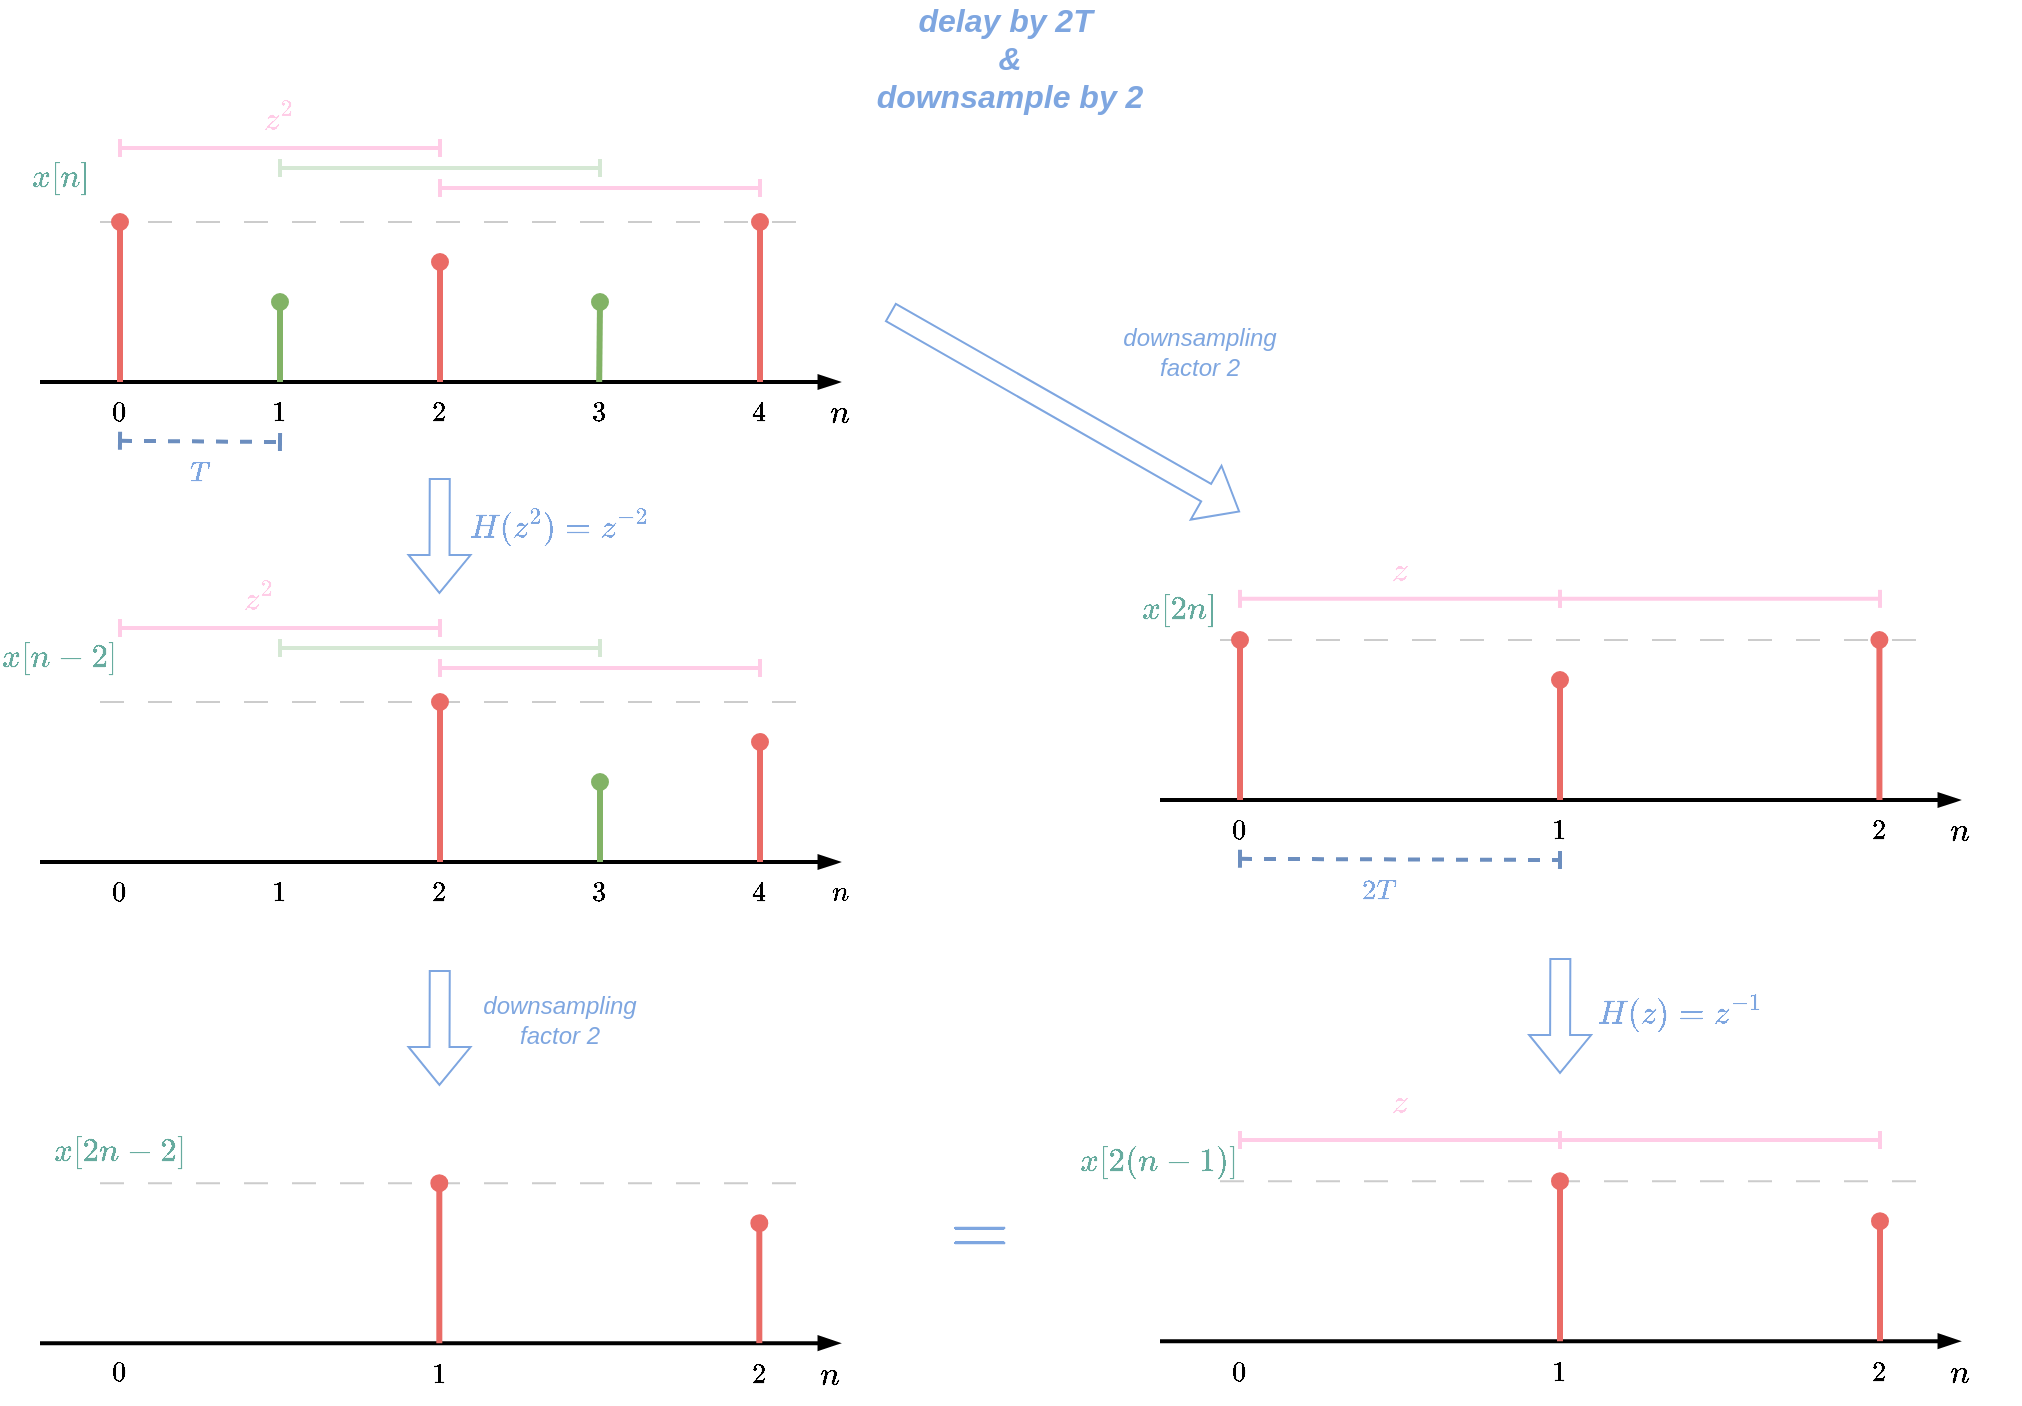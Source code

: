 <mxfile version="24.7.8">
  <diagram name="Page-1" id="SSF-qRTuFEGHfWK87924">
    <mxGraphModel dx="2243" dy="826" grid="1" gridSize="10" guides="1" tooltips="1" connect="1" arrows="1" fold="1" page="1" pageScale="1" pageWidth="850" pageHeight="1100" math="1" shadow="0">
      <root>
        <mxCell id="0" />
        <mxCell id="1" parent="0" />
        <mxCell id="XbLqfCah3fl3YUQZX58t-34" value="&lt;font color=&quot;#67ab9f&quot; style=&quot;font-size: 14px;&quot;&gt;$$x[n]$$&lt;/font&gt;" style="text;html=1;align=center;verticalAlign=middle;whiteSpace=wrap;rounded=0;" parent="1" vertex="1">
          <mxGeometry x="-20" y="203" width="60" height="30" as="geometry" />
        </mxCell>
        <mxCell id="XbLqfCah3fl3YUQZX58t-45" value="&lt;font color=&quot;#67ab9f&quot; style=&quot;font-size: 14px;&quot;&gt;$$x[2n]$$&lt;/font&gt;" style="text;html=1;align=center;verticalAlign=middle;whiteSpace=wrap;rounded=0;" parent="1" vertex="1">
          <mxGeometry x="540" y="419" width="60" height="30" as="geometry" />
        </mxCell>
        <mxCell id="XbLqfCah3fl3YUQZX58t-52" value="" style="endArrow=blockThin;html=1;rounded=0;strokeWidth=2;endFill=1;" parent="1" edge="1">
          <mxGeometry width="50" height="50" relative="1" as="geometry">
            <mxPoint y="320" as="sourcePoint" />
            <mxPoint x="400" y="320" as="targetPoint" />
          </mxGeometry>
        </mxCell>
        <mxCell id="XbLqfCah3fl3YUQZX58t-53" value="" style="endArrow=none;html=1;rounded=0;strokeWidth=1;fillColor=#d5e8d4;strokeColor=#CCCCCC;dashed=1;dashPattern=12 12;" parent="1" edge="1">
          <mxGeometry width="50" height="50" relative="1" as="geometry">
            <mxPoint x="30" y="240" as="sourcePoint" />
            <mxPoint x="380" y="240" as="targetPoint" />
          </mxGeometry>
        </mxCell>
        <mxCell id="XbLqfCah3fl3YUQZX58t-54" value="" style="endArrow=oval;html=1;rounded=0;strokeColor=#EA6B66;strokeWidth=3;fillColor=#f8cecc;endFill=1;" parent="1" edge="1">
          <mxGeometry width="50" height="50" relative="1" as="geometry">
            <mxPoint x="40" y="320" as="sourcePoint" />
            <mxPoint x="40" y="240" as="targetPoint" />
          </mxGeometry>
        </mxCell>
        <mxCell id="XbLqfCah3fl3YUQZX58t-55" value="" style="endArrow=oval;html=1;rounded=0;strokeColor=#82b366;strokeWidth=3;fillColor=#d5e8d4;endFill=1;" parent="1" edge="1">
          <mxGeometry width="50" height="50" relative="1" as="geometry">
            <mxPoint x="120" y="320" as="sourcePoint" />
            <mxPoint x="120" y="280" as="targetPoint" />
          </mxGeometry>
        </mxCell>
        <mxCell id="XbLqfCah3fl3YUQZX58t-56" value="$$0$$" style="text;html=1;align=center;verticalAlign=middle;whiteSpace=wrap;rounded=0;" parent="1" vertex="1">
          <mxGeometry x="10" y="320" width="60" height="30" as="geometry" />
        </mxCell>
        <mxCell id="XbLqfCah3fl3YUQZX58t-57" value="$$1$$" style="text;html=1;align=center;verticalAlign=middle;whiteSpace=wrap;rounded=0;" parent="1" vertex="1">
          <mxGeometry x="90" y="320" width="60" height="30" as="geometry" />
        </mxCell>
        <mxCell id="XbLqfCah3fl3YUQZX58t-58" value="" style="endArrow=oval;html=1;rounded=0;strokeColor=#EA6B66;strokeWidth=3;fillColor=#f8cecc;endFill=1;" parent="1" edge="1">
          <mxGeometry width="50" height="50" relative="1" as="geometry">
            <mxPoint x="200" y="320" as="sourcePoint" />
            <mxPoint x="200" y="260" as="targetPoint" />
          </mxGeometry>
        </mxCell>
        <mxCell id="XbLqfCah3fl3YUQZX58t-59" value="$$2$$" style="text;html=1;align=center;verticalAlign=middle;whiteSpace=wrap;rounded=0;" parent="1" vertex="1">
          <mxGeometry x="170" y="320" width="60" height="30" as="geometry" />
        </mxCell>
        <mxCell id="XbLqfCah3fl3YUQZX58t-60" value="&lt;font style=&quot;font-size: 14px;&quot;&gt;$$n$$&lt;/font&gt;" style="text;html=1;align=center;verticalAlign=middle;whiteSpace=wrap;rounded=0;" parent="1" vertex="1">
          <mxGeometry x="370" y="320" width="60" height="30" as="geometry" />
        </mxCell>
        <mxCell id="XbLqfCah3fl3YUQZX58t-61" value="" style="endArrow=oval;html=1;rounded=0;strokeColor=#82b366;strokeWidth=3;fillColor=#d5e8d4;endFill=1;" parent="1" edge="1">
          <mxGeometry width="50" height="50" relative="1" as="geometry">
            <mxPoint x="279.6" y="320" as="sourcePoint" />
            <mxPoint x="280" y="280" as="targetPoint" />
          </mxGeometry>
        </mxCell>
        <mxCell id="XbLqfCah3fl3YUQZX58t-62" value="$$3$$" style="text;html=1;align=center;verticalAlign=middle;whiteSpace=wrap;rounded=0;" parent="1" vertex="1">
          <mxGeometry x="250" y="320" width="60" height="30" as="geometry" />
        </mxCell>
        <mxCell id="XbLqfCah3fl3YUQZX58t-63" value="" style="endArrow=blockThin;html=1;rounded=0;strokeWidth=2;endFill=1;" parent="1" edge="1">
          <mxGeometry width="50" height="50" relative="1" as="geometry">
            <mxPoint x="560" y="529" as="sourcePoint" />
            <mxPoint x="960" y="529" as="targetPoint" />
          </mxGeometry>
        </mxCell>
        <mxCell id="XbLqfCah3fl3YUQZX58t-64" value="" style="endArrow=none;html=1;rounded=0;strokeWidth=1;fillColor=#d5e8d4;strokeColor=#CCCCCC;dashed=1;dashPattern=12 12;" parent="1" edge="1">
          <mxGeometry width="50" height="50" relative="1" as="geometry">
            <mxPoint x="590" y="449" as="sourcePoint" />
            <mxPoint x="940" y="449" as="targetPoint" />
          </mxGeometry>
        </mxCell>
        <mxCell id="XbLqfCah3fl3YUQZX58t-65" value="" style="endArrow=oval;html=1;rounded=0;strokeColor=#EA6B66;strokeWidth=3;fillColor=#f8cecc;endFill=1;" parent="1" edge="1">
          <mxGeometry width="50" height="50" relative="1" as="geometry">
            <mxPoint x="600" y="529" as="sourcePoint" />
            <mxPoint x="600" y="449" as="targetPoint" />
          </mxGeometry>
        </mxCell>
        <mxCell id="XbLqfCah3fl3YUQZX58t-67" value="$$0$$" style="text;html=1;align=center;verticalAlign=middle;whiteSpace=wrap;rounded=0;" parent="1" vertex="1">
          <mxGeometry x="570" y="529" width="60" height="30" as="geometry" />
        </mxCell>
        <mxCell id="XbLqfCah3fl3YUQZX58t-69" value="" style="endArrow=oval;html=1;rounded=0;strokeColor=#EA6B66;strokeWidth=3;fillColor=#f8cecc;endFill=1;" parent="1" edge="1">
          <mxGeometry width="50" height="50" relative="1" as="geometry">
            <mxPoint x="760" y="529" as="sourcePoint" />
            <mxPoint x="760" y="469" as="targetPoint" />
          </mxGeometry>
        </mxCell>
        <mxCell id="XbLqfCah3fl3YUQZX58t-70" value="$$1$$" style="text;html=1;align=center;verticalAlign=middle;whiteSpace=wrap;rounded=0;" parent="1" vertex="1">
          <mxGeometry x="730" y="529" width="60" height="30" as="geometry" />
        </mxCell>
        <mxCell id="XbLqfCah3fl3YUQZX58t-71" value="&lt;font style=&quot;font-size: 14px;&quot;&gt;$$n$$&lt;/font&gt;" style="text;html=1;align=center;verticalAlign=middle;whiteSpace=wrap;rounded=0;" parent="1" vertex="1">
          <mxGeometry x="930" y="529" width="60" height="30" as="geometry" />
        </mxCell>
        <mxCell id="XbLqfCah3fl3YUQZX58t-79" value="&lt;font color=&quot;#7ea6e0&quot; size=&quot;1&quot; style=&quot;&quot;&gt;&lt;i style=&quot;font-size: 12px;&quot;&gt;downsampling factor 2&lt;/i&gt;&lt;/font&gt;" style="text;html=1;align=center;verticalAlign=middle;whiteSpace=wrap;rounded=0;" parent="1" vertex="1">
          <mxGeometry x="550" y="290" width="60" height="30" as="geometry" />
        </mxCell>
        <mxCell id="OnHr4BB3oqXMqhmjCCAJ-2" value="" style="endArrow=oval;html=1;rounded=0;strokeColor=#EA6B66;strokeWidth=3;fillColor=#f8cecc;endFill=1;" edge="1" parent="1">
          <mxGeometry width="50" height="50" relative="1" as="geometry">
            <mxPoint x="360" y="320" as="sourcePoint" />
            <mxPoint x="360" y="240" as="targetPoint" />
          </mxGeometry>
        </mxCell>
        <mxCell id="OnHr4BB3oqXMqhmjCCAJ-3" value="$$4$$" style="text;html=1;align=center;verticalAlign=middle;whiteSpace=wrap;rounded=0;" vertex="1" parent="1">
          <mxGeometry x="330" y="320" width="60" height="30" as="geometry" />
        </mxCell>
        <mxCell id="OnHr4BB3oqXMqhmjCCAJ-4" value="" style="endArrow=oval;html=1;rounded=0;strokeColor=#EA6B66;strokeWidth=3;fillColor=#f8cecc;endFill=1;" edge="1" parent="1">
          <mxGeometry width="50" height="50" relative="1" as="geometry">
            <mxPoint x="919.71" y="529" as="sourcePoint" />
            <mxPoint x="919.71" y="449" as="targetPoint" />
          </mxGeometry>
        </mxCell>
        <mxCell id="OnHr4BB3oqXMqhmjCCAJ-5" value="$$2$$" style="text;html=1;align=center;verticalAlign=middle;whiteSpace=wrap;rounded=0;" vertex="1" parent="1">
          <mxGeometry x="890" y="529" width="60" height="30" as="geometry" />
        </mxCell>
        <mxCell id="OnHr4BB3oqXMqhmjCCAJ-6" value="" style="endArrow=baseDash;html=1;rounded=0;startArrow=baseDash;startFill=0;endFill=0;fillColor=#ffe6cc;strokeColor=#FFCCE6;strokeWidth=2;" edge="1" parent="1">
          <mxGeometry width="50" height="50" relative="1" as="geometry">
            <mxPoint x="40" y="203" as="sourcePoint" />
            <mxPoint x="200" y="203" as="targetPoint" />
          </mxGeometry>
        </mxCell>
        <mxCell id="OnHr4BB3oqXMqhmjCCAJ-7" value="&lt;font color=&quot;#ffcce6&quot; style=&quot;font-size: 14px;&quot;&gt;&lt;b&gt;$$z^2$$&lt;/b&gt;&lt;/font&gt;" style="text;html=1;align=center;verticalAlign=middle;whiteSpace=wrap;rounded=0;" vertex="1" parent="1">
          <mxGeometry x="90" y="173" width="60" height="30" as="geometry" />
        </mxCell>
        <mxCell id="OnHr4BB3oqXMqhmjCCAJ-8" value="" style="endArrow=baseDash;html=1;rounded=0;startArrow=baseDash;startFill=0;endFill=0;fillColor=#ffe6cc;strokeColor=#FFCCE6;strokeWidth=2;" edge="1" parent="1">
          <mxGeometry width="50" height="50" relative="1" as="geometry">
            <mxPoint x="600" y="428.43" as="sourcePoint" />
            <mxPoint x="760" y="428.43" as="targetPoint" />
          </mxGeometry>
        </mxCell>
        <mxCell id="OnHr4BB3oqXMqhmjCCAJ-9" value="&lt;font color=&quot;#ffcce6&quot; style=&quot;font-size: 14px;&quot;&gt;&lt;b&gt;$$z$$&lt;/b&gt;&lt;/font&gt;" style="text;html=1;align=center;verticalAlign=middle;whiteSpace=wrap;rounded=0;" vertex="1" parent="1">
          <mxGeometry x="650" y="399" width="60" height="30" as="geometry" />
        </mxCell>
        <mxCell id="OnHr4BB3oqXMqhmjCCAJ-10" value="" style="endArrow=baseDash;html=1;rounded=0;startArrow=baseDash;startFill=0;endFill=0;fillColor=#d5e8d4;strokeColor=#D5E8D4;strokeWidth=2;" edge="1" parent="1">
          <mxGeometry width="50" height="50" relative="1" as="geometry">
            <mxPoint x="120" y="213" as="sourcePoint" />
            <mxPoint x="280" y="213" as="targetPoint" />
          </mxGeometry>
        </mxCell>
        <mxCell id="OnHr4BB3oqXMqhmjCCAJ-11" value="" style="endArrow=baseDash;html=1;rounded=0;startArrow=baseDash;startFill=0;endFill=0;fillColor=#ffe6cc;strokeColor=#FFCCE6;strokeWidth=2;" edge="1" parent="1">
          <mxGeometry width="50" height="50" relative="1" as="geometry">
            <mxPoint x="760" y="428.43" as="sourcePoint" />
            <mxPoint x="920" y="428.43" as="targetPoint" />
          </mxGeometry>
        </mxCell>
        <mxCell id="OnHr4BB3oqXMqhmjCCAJ-12" value="" style="endArrow=baseDash;html=1;rounded=0;startArrow=baseDash;startFill=0;endFill=0;fillColor=#ffe6cc;strokeColor=#FFCCE6;strokeWidth=2;" edge="1" parent="1">
          <mxGeometry width="50" height="50" relative="1" as="geometry">
            <mxPoint x="200" y="223" as="sourcePoint" />
            <mxPoint x="360" y="223" as="targetPoint" />
          </mxGeometry>
        </mxCell>
        <mxCell id="OnHr4BB3oqXMqhmjCCAJ-13" value="" style="shape=flexArrow;endArrow=classic;html=1;rounded=0;strokeColor=#7EA6E0;" edge="1" parent="1">
          <mxGeometry width="50" height="50" relative="1" as="geometry">
            <mxPoint x="425" y="285" as="sourcePoint" />
            <mxPoint x="600" y="385" as="targetPoint" />
          </mxGeometry>
        </mxCell>
        <mxCell id="OnHr4BB3oqXMqhmjCCAJ-14" value="&lt;font color=&quot;#67ab9f&quot; style=&quot;font-size: 14px;&quot;&gt;$$x[n-2]$$&lt;/font&gt;" style="text;html=1;align=center;verticalAlign=middle;whiteSpace=wrap;rounded=0;" vertex="1" parent="1">
          <mxGeometry x="-20" y="443" width="60" height="30" as="geometry" />
        </mxCell>
        <mxCell id="OnHr4BB3oqXMqhmjCCAJ-15" value="" style="endArrow=blockThin;html=1;rounded=0;strokeWidth=2;endFill=1;" edge="1" parent="1">
          <mxGeometry width="50" height="50" relative="1" as="geometry">
            <mxPoint y="560" as="sourcePoint" />
            <mxPoint x="400" y="560" as="targetPoint" />
          </mxGeometry>
        </mxCell>
        <mxCell id="OnHr4BB3oqXMqhmjCCAJ-16" value="" style="endArrow=none;html=1;rounded=0;strokeWidth=1;fillColor=#d5e8d4;strokeColor=#CCCCCC;dashed=1;dashPattern=12 12;" edge="1" parent="1">
          <mxGeometry width="50" height="50" relative="1" as="geometry">
            <mxPoint x="30" y="480" as="sourcePoint" />
            <mxPoint x="380" y="480" as="targetPoint" />
          </mxGeometry>
        </mxCell>
        <mxCell id="OnHr4BB3oqXMqhmjCCAJ-17" value="" style="endArrow=oval;html=1;rounded=0;strokeColor=#EA6B66;strokeWidth=3;fillColor=#f8cecc;endFill=1;" edge="1" parent="1">
          <mxGeometry width="50" height="50" relative="1" as="geometry">
            <mxPoint x="200" y="560" as="sourcePoint" />
            <mxPoint x="200" y="480" as="targetPoint" />
          </mxGeometry>
        </mxCell>
        <mxCell id="OnHr4BB3oqXMqhmjCCAJ-18" value="" style="endArrow=oval;html=1;rounded=0;strokeColor=#82b366;strokeWidth=3;fillColor=#d5e8d4;endFill=1;" edge="1" parent="1">
          <mxGeometry width="50" height="50" relative="1" as="geometry">
            <mxPoint x="280" y="560" as="sourcePoint" />
            <mxPoint x="280" y="520" as="targetPoint" />
          </mxGeometry>
        </mxCell>
        <mxCell id="OnHr4BB3oqXMqhmjCCAJ-19" value="$$0$$" style="text;html=1;align=center;verticalAlign=middle;whiteSpace=wrap;rounded=0;" vertex="1" parent="1">
          <mxGeometry x="10" y="560" width="60" height="30" as="geometry" />
        </mxCell>
        <mxCell id="OnHr4BB3oqXMqhmjCCAJ-20" value="$$1$$" style="text;html=1;align=center;verticalAlign=middle;whiteSpace=wrap;rounded=0;" vertex="1" parent="1">
          <mxGeometry x="90" y="560" width="60" height="30" as="geometry" />
        </mxCell>
        <mxCell id="OnHr4BB3oqXMqhmjCCAJ-21" value="" style="endArrow=oval;html=1;rounded=0;strokeColor=#EA6B66;strokeWidth=3;fillColor=#f8cecc;endFill=1;" edge="1" parent="1">
          <mxGeometry width="50" height="50" relative="1" as="geometry">
            <mxPoint x="360" y="560" as="sourcePoint" />
            <mxPoint x="360" y="500" as="targetPoint" />
          </mxGeometry>
        </mxCell>
        <mxCell id="OnHr4BB3oqXMqhmjCCAJ-22" value="$$2$$" style="text;html=1;align=center;verticalAlign=middle;whiteSpace=wrap;rounded=0;" vertex="1" parent="1">
          <mxGeometry x="170" y="560" width="60" height="30" as="geometry" />
        </mxCell>
        <mxCell id="OnHr4BB3oqXMqhmjCCAJ-24" value="$$3$$" style="text;html=1;align=center;verticalAlign=middle;whiteSpace=wrap;rounded=0;" vertex="1" parent="1">
          <mxGeometry x="250" y="560" width="60" height="30" as="geometry" />
        </mxCell>
        <mxCell id="OnHr4BB3oqXMqhmjCCAJ-26" value="$$4$$" style="text;html=1;align=center;verticalAlign=middle;whiteSpace=wrap;rounded=0;" vertex="1" parent="1">
          <mxGeometry x="330" y="560" width="60" height="30" as="geometry" />
        </mxCell>
        <mxCell id="OnHr4BB3oqXMqhmjCCAJ-27" value="" style="endArrow=baseDash;html=1;rounded=0;startArrow=baseDash;startFill=0;endFill=0;fillColor=#ffe6cc;strokeColor=#FFCCE6;strokeWidth=2;" edge="1" parent="1">
          <mxGeometry width="50" height="50" relative="1" as="geometry">
            <mxPoint x="40" y="443" as="sourcePoint" />
            <mxPoint x="200" y="443" as="targetPoint" />
          </mxGeometry>
        </mxCell>
        <mxCell id="OnHr4BB3oqXMqhmjCCAJ-28" value="&lt;font color=&quot;#ffcce6&quot; style=&quot;font-size: 14px;&quot;&gt;&lt;b&gt;$$z^2$$&lt;/b&gt;&lt;/font&gt;" style="text;html=1;align=center;verticalAlign=middle;whiteSpace=wrap;rounded=0;" vertex="1" parent="1">
          <mxGeometry x="80" y="413" width="60" height="30" as="geometry" />
        </mxCell>
        <mxCell id="OnHr4BB3oqXMqhmjCCAJ-29" value="" style="endArrow=baseDash;html=1;rounded=0;startArrow=baseDash;startFill=0;endFill=0;fillColor=#d5e8d4;strokeColor=#D5E8D4;strokeWidth=2;" edge="1" parent="1">
          <mxGeometry width="50" height="50" relative="1" as="geometry">
            <mxPoint x="120" y="453" as="sourcePoint" />
            <mxPoint x="280" y="453" as="targetPoint" />
          </mxGeometry>
        </mxCell>
        <mxCell id="OnHr4BB3oqXMqhmjCCAJ-30" value="" style="endArrow=baseDash;html=1;rounded=0;startArrow=baseDash;startFill=0;endFill=0;fillColor=#ffe6cc;strokeColor=#FFCCE6;strokeWidth=2;" edge="1" parent="1">
          <mxGeometry width="50" height="50" relative="1" as="geometry">
            <mxPoint x="200" y="463" as="sourcePoint" />
            <mxPoint x="360" y="463" as="targetPoint" />
          </mxGeometry>
        </mxCell>
        <mxCell id="OnHr4BB3oqXMqhmjCCAJ-31" value="" style="shape=flexArrow;endArrow=classic;html=1;rounded=0;strokeColor=#7EA6E0;" edge="1" parent="1">
          <mxGeometry width="50" height="50" relative="1" as="geometry">
            <mxPoint x="199.88" y="368" as="sourcePoint" />
            <mxPoint x="199.71" y="426" as="targetPoint" />
          </mxGeometry>
        </mxCell>
        <mxCell id="OnHr4BB3oqXMqhmjCCAJ-32" value="&lt;font color=&quot;#7ea6e0&quot; style=&quot;font-size: 14px;&quot;&gt;&lt;b style=&quot;&quot;&gt;$$H(z^2)=z^{-2}$$&lt;/b&gt;&lt;/font&gt;" style="text;html=1;align=center;verticalAlign=middle;whiteSpace=wrap;rounded=0;" vertex="1" parent="1">
          <mxGeometry x="230" y="377" width="60" height="30" as="geometry" />
        </mxCell>
        <mxCell id="OnHr4BB3oqXMqhmjCCAJ-33" value="" style="shape=flexArrow;endArrow=classic;html=1;rounded=0;strokeColor=#7EA6E0;" edge="1" parent="1">
          <mxGeometry width="50" height="50" relative="1" as="geometry">
            <mxPoint x="760.17" y="608" as="sourcePoint" />
            <mxPoint x="760" y="666" as="targetPoint" />
          </mxGeometry>
        </mxCell>
        <mxCell id="OnHr4BB3oqXMqhmjCCAJ-34" value="&lt;font color=&quot;#7ea6e0&quot; style=&quot;font-size: 14px;&quot;&gt;&lt;b style=&quot;&quot;&gt;$$H(z)=z^{-1}$$&lt;/b&gt;&lt;/font&gt;" style="text;html=1;align=center;verticalAlign=middle;whiteSpace=wrap;rounded=0;" vertex="1" parent="1">
          <mxGeometry x="790" y="620" width="60" height="30" as="geometry" />
        </mxCell>
        <mxCell id="OnHr4BB3oqXMqhmjCCAJ-38" value="" style="endArrow=blockThin;html=1;rounded=0;strokeWidth=2;endFill=1;" edge="1" parent="1">
          <mxGeometry width="50" height="50" relative="1" as="geometry">
            <mxPoint x="560" y="799.57" as="sourcePoint" />
            <mxPoint x="960" y="799.57" as="targetPoint" />
          </mxGeometry>
        </mxCell>
        <mxCell id="OnHr4BB3oqXMqhmjCCAJ-39" value="" style="endArrow=none;html=1;rounded=0;strokeWidth=1;fillColor=#d5e8d4;strokeColor=#CCCCCC;dashed=1;dashPattern=12 12;" edge="1" parent="1">
          <mxGeometry width="50" height="50" relative="1" as="geometry">
            <mxPoint x="590" y="719.57" as="sourcePoint" />
            <mxPoint x="940" y="719.57" as="targetPoint" />
          </mxGeometry>
        </mxCell>
        <mxCell id="OnHr4BB3oqXMqhmjCCAJ-40" value="" style="endArrow=oval;html=1;rounded=0;strokeColor=#EA6B66;strokeWidth=3;fillColor=#f8cecc;endFill=1;" edge="1" parent="1">
          <mxGeometry width="50" height="50" relative="1" as="geometry">
            <mxPoint x="760" y="799.57" as="sourcePoint" />
            <mxPoint x="760" y="719.57" as="targetPoint" />
          </mxGeometry>
        </mxCell>
        <mxCell id="OnHr4BB3oqXMqhmjCCAJ-41" value="$$0$$" style="text;html=1;align=center;verticalAlign=middle;whiteSpace=wrap;rounded=0;" vertex="1" parent="1">
          <mxGeometry x="570" y="799.57" width="60" height="30" as="geometry" />
        </mxCell>
        <mxCell id="OnHr4BB3oqXMqhmjCCAJ-42" value="" style="endArrow=oval;html=1;rounded=0;strokeColor=#EA6B66;strokeWidth=3;fillColor=#f8cecc;endFill=1;" edge="1" parent="1">
          <mxGeometry width="50" height="50" relative="1" as="geometry">
            <mxPoint x="920" y="799.57" as="sourcePoint" />
            <mxPoint x="920" y="739.57" as="targetPoint" />
          </mxGeometry>
        </mxCell>
        <mxCell id="OnHr4BB3oqXMqhmjCCAJ-43" value="$$1$$" style="text;html=1;align=center;verticalAlign=middle;whiteSpace=wrap;rounded=0;" vertex="1" parent="1">
          <mxGeometry x="730" y="799.57" width="60" height="30" as="geometry" />
        </mxCell>
        <mxCell id="OnHr4BB3oqXMqhmjCCAJ-44" value="&lt;font style=&quot;font-size: 14px;&quot;&gt;$$n$$&lt;/font&gt;" style="text;html=1;align=center;verticalAlign=middle;whiteSpace=wrap;rounded=0;" vertex="1" parent="1">
          <mxGeometry x="930" y="799.57" width="60" height="30" as="geometry" />
        </mxCell>
        <mxCell id="OnHr4BB3oqXMqhmjCCAJ-46" value="$$2$$" style="text;html=1;align=center;verticalAlign=middle;whiteSpace=wrap;rounded=0;" vertex="1" parent="1">
          <mxGeometry x="890" y="799.57" width="60" height="30" as="geometry" />
        </mxCell>
        <mxCell id="OnHr4BB3oqXMqhmjCCAJ-47" value="" style="endArrow=baseDash;html=1;rounded=0;startArrow=baseDash;startFill=0;endFill=0;fillColor=#ffe6cc;strokeColor=#FFCCE6;strokeWidth=2;" edge="1" parent="1">
          <mxGeometry width="50" height="50" relative="1" as="geometry">
            <mxPoint x="600" y="699.0" as="sourcePoint" />
            <mxPoint x="760" y="699.0" as="targetPoint" />
          </mxGeometry>
        </mxCell>
        <mxCell id="OnHr4BB3oqXMqhmjCCAJ-48" value="&lt;font color=&quot;#ffcce6&quot; style=&quot;font-size: 14px;&quot;&gt;&lt;b&gt;$$z$$&lt;/b&gt;&lt;/font&gt;" style="text;html=1;align=center;verticalAlign=middle;whiteSpace=wrap;rounded=0;" vertex="1" parent="1">
          <mxGeometry x="650" y="665" width="60" height="30" as="geometry" />
        </mxCell>
        <mxCell id="OnHr4BB3oqXMqhmjCCAJ-49" value="" style="endArrow=baseDash;html=1;rounded=0;startArrow=baseDash;startFill=0;endFill=0;fillColor=#ffe6cc;strokeColor=#FFCCE6;strokeWidth=2;" edge="1" parent="1">
          <mxGeometry width="50" height="50" relative="1" as="geometry">
            <mxPoint x="760" y="699.0" as="sourcePoint" />
            <mxPoint x="920" y="699.0" as="targetPoint" />
          </mxGeometry>
        </mxCell>
        <mxCell id="OnHr4BB3oqXMqhmjCCAJ-50" value="" style="endArrow=baseDash;html=1;rounded=0;startArrow=baseDash;startFill=0;endFill=0;fillColor=#dae8fc;strokeColor=#6c8ebf;strokeWidth=2;dashed=1;" edge="1" parent="1">
          <mxGeometry width="50" height="50" relative="1" as="geometry">
            <mxPoint x="40" y="349.43" as="sourcePoint" />
            <mxPoint x="120" y="350" as="targetPoint" />
          </mxGeometry>
        </mxCell>
        <mxCell id="OnHr4BB3oqXMqhmjCCAJ-51" value="&lt;font size=&quot;1&quot; color=&quot;#7ea6e0&quot; style=&quot;&quot;&gt;&lt;b style=&quot;font-size: 12px;&quot;&gt;$$T$$&lt;/b&gt;&lt;/font&gt;" style="text;html=1;align=center;verticalAlign=middle;whiteSpace=wrap;rounded=0;" vertex="1" parent="1">
          <mxGeometry x="50" y="350" width="60" height="30" as="geometry" />
        </mxCell>
        <mxCell id="OnHr4BB3oqXMqhmjCCAJ-53" value="" style="endArrow=baseDash;html=1;rounded=0;startArrow=baseDash;startFill=0;endFill=0;fillColor=#dae8fc;strokeColor=#6c8ebf;strokeWidth=2;dashed=1;entryX=0.5;entryY=1;entryDx=0;entryDy=0;" edge="1" parent="1" target="XbLqfCah3fl3YUQZX58t-70">
          <mxGeometry width="50" height="50" relative="1" as="geometry">
            <mxPoint x="600" y="558.43" as="sourcePoint" />
            <mxPoint x="680" y="559" as="targetPoint" />
          </mxGeometry>
        </mxCell>
        <mxCell id="OnHr4BB3oqXMqhmjCCAJ-54" value="&lt;font size=&quot;1&quot; color=&quot;#7ea6e0&quot; style=&quot;&quot;&gt;&lt;b style=&quot;font-size: 12px;&quot;&gt;$$2T$$&lt;/b&gt;&lt;/font&gt;" style="text;html=1;align=center;verticalAlign=middle;whiteSpace=wrap;rounded=0;" vertex="1" parent="1">
          <mxGeometry x="640" y="559" width="60" height="30" as="geometry" />
        </mxCell>
        <mxCell id="OnHr4BB3oqXMqhmjCCAJ-55" value="" style="shape=flexArrow;endArrow=classic;html=1;rounded=0;strokeColor=#7EA6E0;" edge="1" parent="1">
          <mxGeometry width="50" height="50" relative="1" as="geometry">
            <mxPoint x="199.88" y="614" as="sourcePoint" />
            <mxPoint x="199.71" y="672" as="targetPoint" />
          </mxGeometry>
        </mxCell>
        <mxCell id="OnHr4BB3oqXMqhmjCCAJ-57" value="&lt;font color=&quot;#7ea6e0&quot; size=&quot;1&quot; style=&quot;&quot;&gt;&lt;i style=&quot;font-size: 12px;&quot;&gt;downsampling factor 2&lt;/i&gt;&lt;/font&gt;" style="text;html=1;align=center;verticalAlign=middle;whiteSpace=wrap;rounded=0;" vertex="1" parent="1">
          <mxGeometry x="230" y="624" width="60" height="30" as="geometry" />
        </mxCell>
        <mxCell id="OnHr4BB3oqXMqhmjCCAJ-88" value="" style="endArrow=blockThin;html=1;rounded=0;strokeWidth=2;endFill=1;" edge="1" parent="1">
          <mxGeometry width="50" height="50" relative="1" as="geometry">
            <mxPoint y="800.57" as="sourcePoint" />
            <mxPoint x="400" y="800.57" as="targetPoint" />
          </mxGeometry>
        </mxCell>
        <mxCell id="OnHr4BB3oqXMqhmjCCAJ-89" value="" style="endArrow=none;html=1;rounded=0;strokeWidth=1;fillColor=#d5e8d4;strokeColor=#CCCCCC;dashed=1;dashPattern=12 12;" edge="1" parent="1">
          <mxGeometry width="50" height="50" relative="1" as="geometry">
            <mxPoint x="30" y="720.57" as="sourcePoint" />
            <mxPoint x="380" y="720.57" as="targetPoint" />
          </mxGeometry>
        </mxCell>
        <mxCell id="OnHr4BB3oqXMqhmjCCAJ-90" value="" style="endArrow=oval;html=1;rounded=0;strokeColor=#EA6B66;strokeWidth=3;fillColor=#f8cecc;endFill=1;" edge="1" parent="1">
          <mxGeometry width="50" height="50" relative="1" as="geometry">
            <mxPoint x="199.66" y="800.57" as="sourcePoint" />
            <mxPoint x="199.66" y="720.57" as="targetPoint" />
          </mxGeometry>
        </mxCell>
        <mxCell id="OnHr4BB3oqXMqhmjCCAJ-93" value="$$1$$" style="text;html=1;align=center;verticalAlign=middle;whiteSpace=wrap;rounded=0;" vertex="1" parent="1">
          <mxGeometry x="170" y="800.57" width="60" height="30" as="geometry" />
        </mxCell>
        <mxCell id="OnHr4BB3oqXMqhmjCCAJ-94" value="" style="endArrow=oval;html=1;rounded=0;strokeColor=#EA6B66;strokeWidth=3;fillColor=#f8cecc;endFill=1;" edge="1" parent="1">
          <mxGeometry width="50" height="50" relative="1" as="geometry">
            <mxPoint x="359.66" y="800.57" as="sourcePoint" />
            <mxPoint x="359.66" y="740.57" as="targetPoint" />
          </mxGeometry>
        </mxCell>
        <mxCell id="OnHr4BB3oqXMqhmjCCAJ-97" value="$$2$$" style="text;html=1;align=center;verticalAlign=middle;whiteSpace=wrap;rounded=0;" vertex="1" parent="1">
          <mxGeometry x="330" y="800.57" width="60" height="30" as="geometry" />
        </mxCell>
        <mxCell id="OnHr4BB3oqXMqhmjCCAJ-99" value="$$n$$" style="text;html=1;align=center;verticalAlign=middle;whiteSpace=wrap;rounded=0;" vertex="1" parent="1">
          <mxGeometry x="370" y="560" width="60" height="30" as="geometry" />
        </mxCell>
        <mxCell id="OnHr4BB3oqXMqhmjCCAJ-100" value="&lt;font style=&quot;font-size: 14px;&quot;&gt;$$n$$&lt;/font&gt;" style="text;html=1;align=center;verticalAlign=middle;whiteSpace=wrap;rounded=0;" vertex="1" parent="1">
          <mxGeometry x="365" y="800.57" width="60" height="30" as="geometry" />
        </mxCell>
        <mxCell id="OnHr4BB3oqXMqhmjCCAJ-103" value="$$0$$" style="text;html=1;align=center;verticalAlign=middle;whiteSpace=wrap;rounded=0;" vertex="1" parent="1">
          <mxGeometry x="10" y="799.57" width="60" height="30" as="geometry" />
        </mxCell>
        <mxCell id="OnHr4BB3oqXMqhmjCCAJ-104" value="&lt;font color=&quot;#67ab9f&quot; style=&quot;font-size: 14px;&quot;&gt;$$x[2n-2]$$&lt;/font&gt;" style="text;html=1;align=center;verticalAlign=middle;whiteSpace=wrap;rounded=0;" vertex="1" parent="1">
          <mxGeometry x="10" y="690" width="60" height="30" as="geometry" />
        </mxCell>
        <mxCell id="OnHr4BB3oqXMqhmjCCAJ-105" value="&lt;font color=&quot;#67ab9f&quot; style=&quot;font-size: 14px;&quot;&gt;$$x[2(n-1)]$$&lt;/font&gt;" style="text;html=1;align=center;verticalAlign=middle;whiteSpace=wrap;rounded=0;" vertex="1" parent="1">
          <mxGeometry x="530" y="695" width="60" height="30" as="geometry" />
        </mxCell>
        <mxCell id="OnHr4BB3oqXMqhmjCCAJ-106" value="&lt;font color=&quot;#7ea6e0&quot; size=&quot;1&quot; style=&quot;&quot;&gt;&lt;b style=&quot;font-size: 32px;&quot;&gt;$$=$$&lt;/b&gt;&lt;/font&gt;" style="text;html=1;align=center;verticalAlign=middle;whiteSpace=wrap;rounded=0;" vertex="1" parent="1">
          <mxGeometry x="440" y="730" width="60" height="30" as="geometry" />
        </mxCell>
        <mxCell id="OnHr4BB3oqXMqhmjCCAJ-107" value="&lt;font size=&quot;1&quot; color=&quot;#7ea6e0&quot;&gt;&lt;i&gt;&lt;b style=&quot;font-size: 16px;&quot;&gt;delay by 2T&amp;nbsp;&lt;/b&gt;&lt;/i&gt;&lt;/font&gt;&lt;div&gt;&lt;i style=&quot;color: rgb(126, 166, 224); font-size: x-small; background-color: initial;&quot;&gt;&lt;b style=&quot;font-size: 16px;&quot;&gt;&amp;amp;&lt;/b&gt;&lt;/i&gt;&lt;/div&gt;&lt;div&gt;&lt;i style=&quot;color: rgb(126, 166, 224); font-size: x-small; background-color: initial;&quot;&gt;&lt;b style=&quot;font-size: 16px;&quot;&gt;downsample by 2&lt;/b&gt;&lt;/i&gt;&lt;br&gt;&lt;/div&gt;" style="text;html=1;align=center;verticalAlign=middle;whiteSpace=wrap;rounded=0;" vertex="1" parent="1">
          <mxGeometry x="410" y="143" width="150" height="30" as="geometry" />
        </mxCell>
      </root>
    </mxGraphModel>
  </diagram>
</mxfile>
